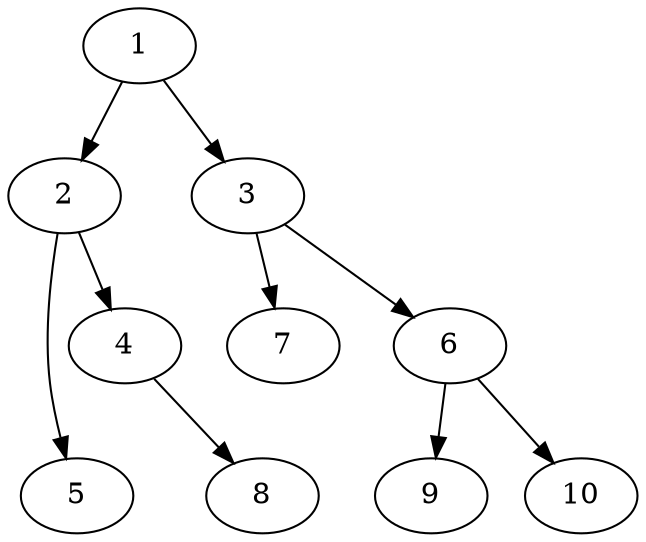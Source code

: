 strict digraph {


	"5" [  weight=0 ];

	"1" [  weight=0 ];

	"1" -> "2" [  weight=0 ];

	"1" -> "3" [  weight=0 ];

	"8" [  weight=0 ];

	"9" [  weight=0 ];

	"2" [  weight=0 ];

	"2" -> "4" [  weight=0 ];

	"2" -> "5" [  weight=0 ];

	"3" [  weight=0 ];

	"3" -> "7" [  weight=0 ];

	"3" -> "6" [  weight=0 ];

	"4" [  weight=0 ];

	"4" -> "8" [  weight=0 ];

	"6" [  weight=0 ];

	"6" -> "9" [  weight=0 ];

	"6" -> "10" [  weight=0 ];

	"7" [  weight=0 ];

	"10" [  weight=0 ];

}
